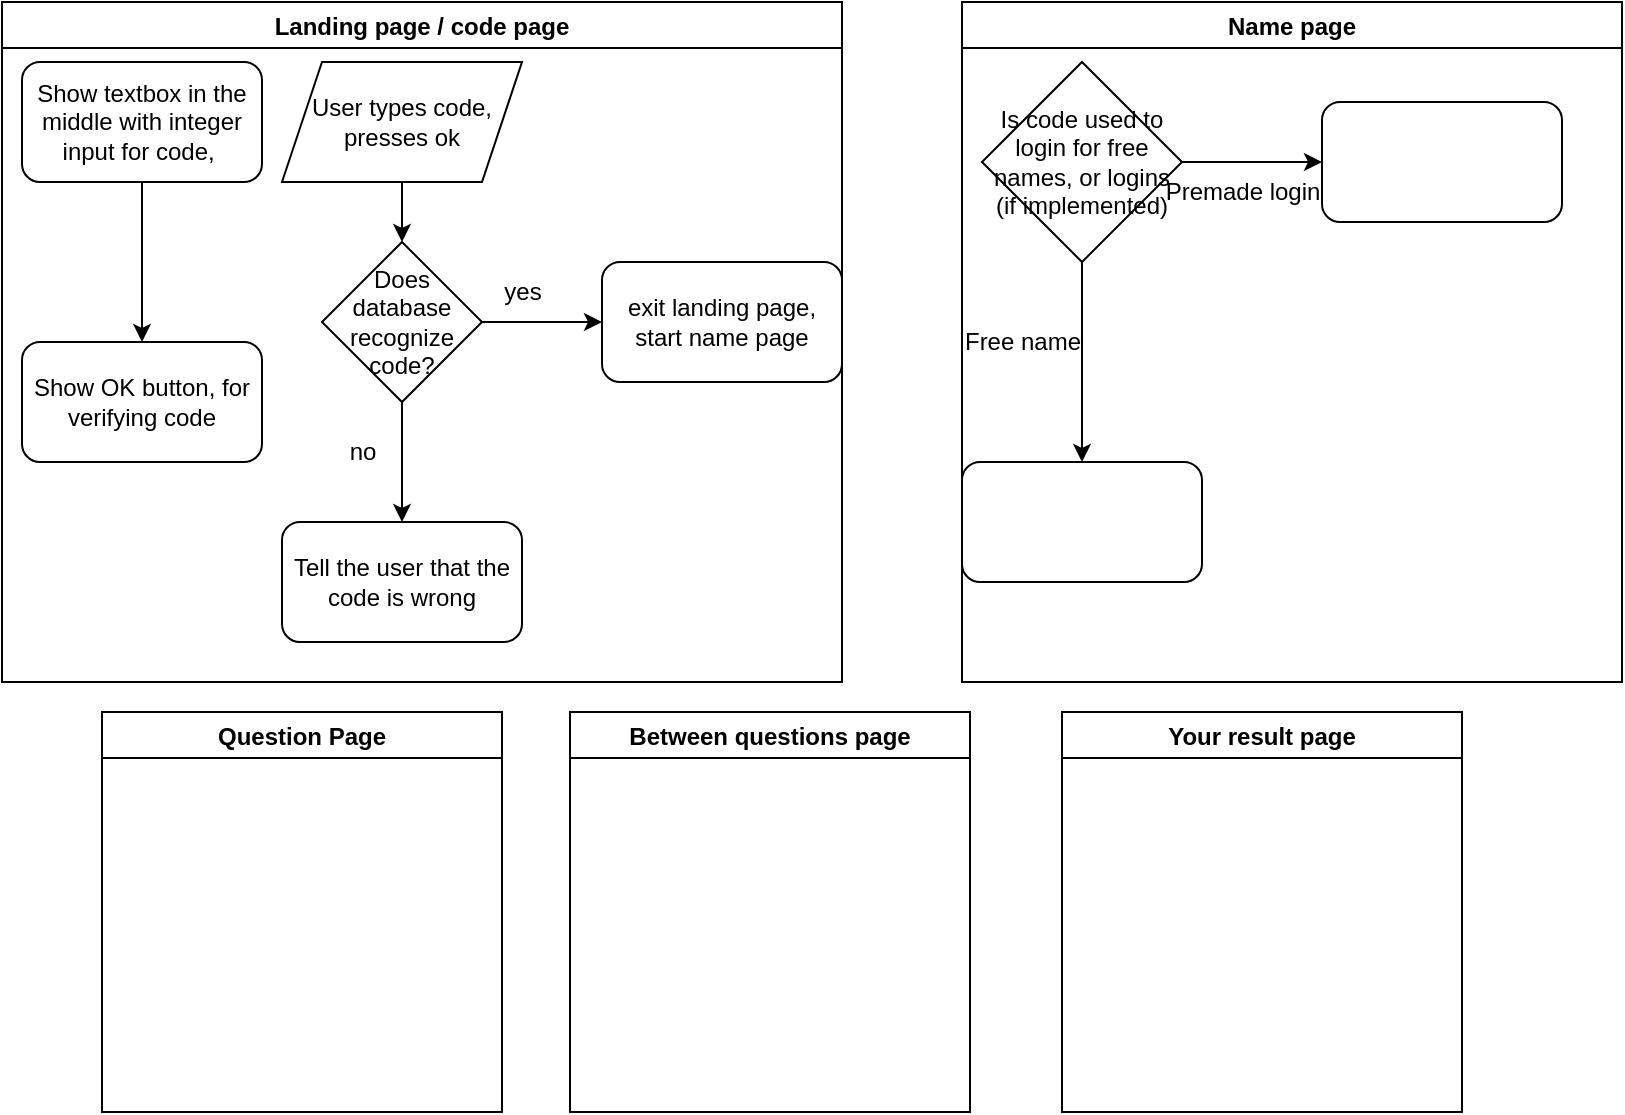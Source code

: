 <mxfile version="20.3.0" type="device"><diagram id="C5RBs43oDa-KdzZeNtuy" name="Page-1"><mxGraphModel dx="994" dy="627" grid="1" gridSize="10" guides="1" tooltips="1" connect="1" arrows="1" fold="1" page="1" pageScale="1" pageWidth="827" pageHeight="1169" math="0" shadow="0"><root><mxCell id="WIyWlLk6GJQsqaUBKTNV-0"/><mxCell id="WIyWlLk6GJQsqaUBKTNV-1" parent="WIyWlLk6GJQsqaUBKTNV-0"/><mxCell id="Sg8N0Ibm4w_j6Wu0IkE1-1" value="Landing page / code page" style="swimlane;" vertex="1" parent="WIyWlLk6GJQsqaUBKTNV-1"><mxGeometry x="30" y="30" width="420" height="340" as="geometry"/></mxCell><mxCell id="Sg8N0Ibm4w_j6Wu0IkE1-11" value="" style="edgeStyle=orthogonalEdgeStyle;rounded=0;orthogonalLoop=1;jettySize=auto;html=1;" edge="1" parent="Sg8N0Ibm4w_j6Wu0IkE1-1" source="Sg8N0Ibm4w_j6Wu0IkE1-6" target="Sg8N0Ibm4w_j6Wu0IkE1-10"><mxGeometry relative="1" as="geometry"/></mxCell><mxCell id="Sg8N0Ibm4w_j6Wu0IkE1-6" value="Show textbox in the middle with integer input for code,&amp;nbsp;" style="rounded=1;whiteSpace=wrap;html=1;" vertex="1" parent="Sg8N0Ibm4w_j6Wu0IkE1-1"><mxGeometry x="10" y="30" width="120" height="60" as="geometry"/></mxCell><mxCell id="Sg8N0Ibm4w_j6Wu0IkE1-9" value="" style="edgeStyle=orthogonalEdgeStyle;rounded=0;orthogonalLoop=1;jettySize=auto;html=1;" edge="1" parent="Sg8N0Ibm4w_j6Wu0IkE1-1" source="Sg8N0Ibm4w_j6Wu0IkE1-7" target="Sg8N0Ibm4w_j6Wu0IkE1-8"><mxGeometry relative="1" as="geometry"/></mxCell><mxCell id="Sg8N0Ibm4w_j6Wu0IkE1-7" value="User types code, presses ok" style="shape=parallelogram;perimeter=parallelogramPerimeter;whiteSpace=wrap;html=1;fixedSize=1;" vertex="1" parent="Sg8N0Ibm4w_j6Wu0IkE1-1"><mxGeometry x="140" y="30" width="120" height="60" as="geometry"/></mxCell><mxCell id="Sg8N0Ibm4w_j6Wu0IkE1-13" value="" style="edgeStyle=orthogonalEdgeStyle;rounded=0;orthogonalLoop=1;jettySize=auto;html=1;" edge="1" parent="Sg8N0Ibm4w_j6Wu0IkE1-1" source="Sg8N0Ibm4w_j6Wu0IkE1-8" target="Sg8N0Ibm4w_j6Wu0IkE1-12"><mxGeometry relative="1" as="geometry"/></mxCell><mxCell id="Sg8N0Ibm4w_j6Wu0IkE1-16" value="" style="edgeStyle=orthogonalEdgeStyle;rounded=0;orthogonalLoop=1;jettySize=auto;html=1;" edge="1" parent="Sg8N0Ibm4w_j6Wu0IkE1-1" source="Sg8N0Ibm4w_j6Wu0IkE1-8" target="Sg8N0Ibm4w_j6Wu0IkE1-15"><mxGeometry relative="1" as="geometry"/></mxCell><mxCell id="Sg8N0Ibm4w_j6Wu0IkE1-8" value="Does database recognize code?" style="rhombus;whiteSpace=wrap;html=1;" vertex="1" parent="Sg8N0Ibm4w_j6Wu0IkE1-1"><mxGeometry x="160" y="120" width="80" height="80" as="geometry"/></mxCell><mxCell id="Sg8N0Ibm4w_j6Wu0IkE1-10" value="Show OK button, for verifying code" style="whiteSpace=wrap;html=1;rounded=1;" vertex="1" parent="Sg8N0Ibm4w_j6Wu0IkE1-1"><mxGeometry x="10" y="170" width="120" height="60" as="geometry"/></mxCell><mxCell id="Sg8N0Ibm4w_j6Wu0IkE1-12" value="exit landing page, start name page" style="rounded=1;whiteSpace=wrap;html=1;" vertex="1" parent="Sg8N0Ibm4w_j6Wu0IkE1-1"><mxGeometry x="300" y="130" width="120" height="60" as="geometry"/></mxCell><mxCell id="Sg8N0Ibm4w_j6Wu0IkE1-14" value="yes" style="text;html=1;align=center;verticalAlign=middle;resizable=0;points=[];autosize=1;strokeColor=none;fillColor=none;" vertex="1" parent="Sg8N0Ibm4w_j6Wu0IkE1-1"><mxGeometry x="240" y="130" width="40" height="30" as="geometry"/></mxCell><mxCell id="Sg8N0Ibm4w_j6Wu0IkE1-15" value="Tell the user that the code is wrong" style="rounded=1;whiteSpace=wrap;html=1;" vertex="1" parent="Sg8N0Ibm4w_j6Wu0IkE1-1"><mxGeometry x="140" y="260" width="120" height="60" as="geometry"/></mxCell><mxCell id="Sg8N0Ibm4w_j6Wu0IkE1-17" value="no" style="text;html=1;align=center;verticalAlign=middle;resizable=0;points=[];autosize=1;strokeColor=none;fillColor=none;" vertex="1" parent="Sg8N0Ibm4w_j6Wu0IkE1-1"><mxGeometry x="160" y="210" width="40" height="30" as="geometry"/></mxCell><mxCell id="Sg8N0Ibm4w_j6Wu0IkE1-2" value="Name page" style="swimlane;" vertex="1" parent="WIyWlLk6GJQsqaUBKTNV-1"><mxGeometry x="510" y="30" width="330" height="340" as="geometry"/></mxCell><mxCell id="Sg8N0Ibm4w_j6Wu0IkE1-21" value="" style="edgeStyle=orthogonalEdgeStyle;rounded=0;orthogonalLoop=1;jettySize=auto;html=1;" edge="1" parent="Sg8N0Ibm4w_j6Wu0IkE1-2" source="Sg8N0Ibm4w_j6Wu0IkE1-19" target="Sg8N0Ibm4w_j6Wu0IkE1-20"><mxGeometry relative="1" as="geometry"/></mxCell><mxCell id="Sg8N0Ibm4w_j6Wu0IkE1-24" value="" style="edgeStyle=orthogonalEdgeStyle;rounded=0;orthogonalLoop=1;jettySize=auto;html=1;" edge="1" parent="Sg8N0Ibm4w_j6Wu0IkE1-2" source="Sg8N0Ibm4w_j6Wu0IkE1-19" target="Sg8N0Ibm4w_j6Wu0IkE1-23"><mxGeometry relative="1" as="geometry"/></mxCell><mxCell id="Sg8N0Ibm4w_j6Wu0IkE1-19" value="Is code used to login for free names, or logins (if implemented)" style="rhombus;whiteSpace=wrap;html=1;" vertex="1" parent="Sg8N0Ibm4w_j6Wu0IkE1-2"><mxGeometry x="10" y="30" width="100" height="100" as="geometry"/></mxCell><mxCell id="Sg8N0Ibm4w_j6Wu0IkE1-20" value="" style="rounded=1;whiteSpace=wrap;html=1;" vertex="1" parent="Sg8N0Ibm4w_j6Wu0IkE1-2"><mxGeometry y="230" width="120" height="60" as="geometry"/></mxCell><mxCell id="Sg8N0Ibm4w_j6Wu0IkE1-23" value="" style="rounded=1;whiteSpace=wrap;html=1;" vertex="1" parent="Sg8N0Ibm4w_j6Wu0IkE1-2"><mxGeometry x="180" y="50" width="120" height="60" as="geometry"/></mxCell><mxCell id="Sg8N0Ibm4w_j6Wu0IkE1-25" value="Premade login" style="text;html=1;align=center;verticalAlign=middle;resizable=0;points=[];autosize=1;strokeColor=none;fillColor=none;" vertex="1" parent="Sg8N0Ibm4w_j6Wu0IkE1-2"><mxGeometry x="90" y="80" width="100" height="30" as="geometry"/></mxCell><mxCell id="Sg8N0Ibm4w_j6Wu0IkE1-3" value="Question Page" style="swimlane;" vertex="1" parent="WIyWlLk6GJQsqaUBKTNV-1"><mxGeometry x="80" y="385" width="200" height="200" as="geometry"/></mxCell><mxCell id="Sg8N0Ibm4w_j6Wu0IkE1-4" value="Your result page" style="swimlane;" vertex="1" parent="WIyWlLk6GJQsqaUBKTNV-1"><mxGeometry x="560" y="385" width="200" height="200" as="geometry"/></mxCell><mxCell id="Sg8N0Ibm4w_j6Wu0IkE1-5" value="Between questions page" style="swimlane;" vertex="1" parent="WIyWlLk6GJQsqaUBKTNV-1"><mxGeometry x="314" y="385" width="200" height="200" as="geometry"/></mxCell><mxCell id="Sg8N0Ibm4w_j6Wu0IkE1-22" value="Free name" style="text;html=1;align=center;verticalAlign=middle;resizable=0;points=[];autosize=1;strokeColor=none;fillColor=none;" vertex="1" parent="WIyWlLk6GJQsqaUBKTNV-1"><mxGeometry x="500" y="185" width="80" height="30" as="geometry"/></mxCell></root></mxGraphModel></diagram></mxfile>